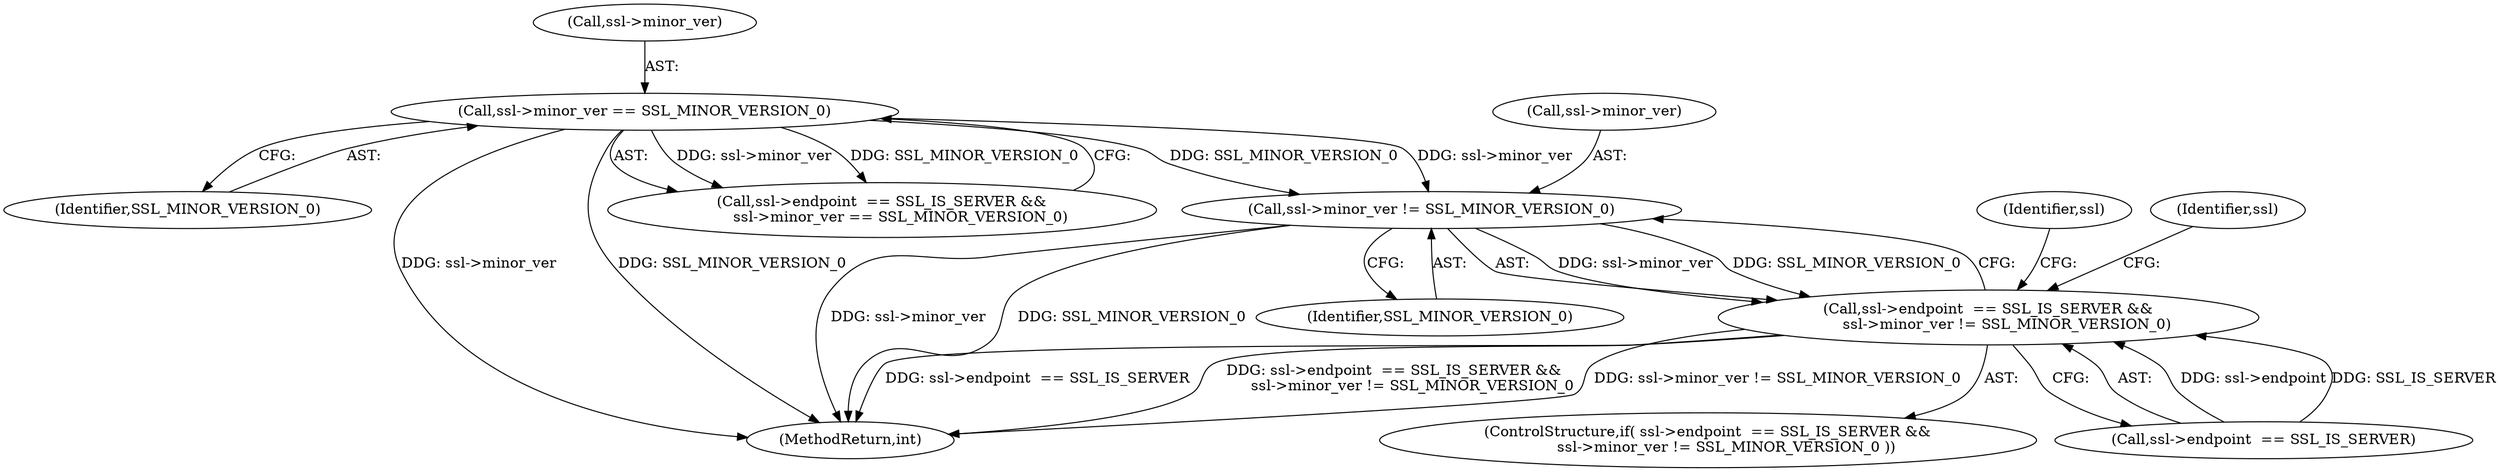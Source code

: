 digraph "0_polarssl_1922a4e6aade7b1d685af19d4d9339ddb5c02859@pointer" {
"1000224" [label="(Call,ssl->minor_ver != SSL_MINOR_VERSION_0)"];
"1000163" [label="(Call,ssl->minor_ver == SSL_MINOR_VERSION_0)"];
"1000218" [label="(Call,ssl->endpoint  == SSL_IS_SERVER &&\n        ssl->minor_ver != SSL_MINOR_VERSION_0)"];
"1000218" [label="(Call,ssl->endpoint  == SSL_IS_SERVER &&\n        ssl->minor_ver != SSL_MINOR_VERSION_0)"];
"1000167" [label="(Identifier,SSL_MINOR_VERSION_0)"];
"1000554" [label="(MethodReturn,int)"];
"1000234" [label="(Identifier,ssl)"];
"1000225" [label="(Call,ssl->minor_ver)"];
"1000164" [label="(Call,ssl->minor_ver)"];
"1000284" [label="(Identifier,ssl)"];
"1000224" [label="(Call,ssl->minor_ver != SSL_MINOR_VERSION_0)"];
"1000219" [label="(Call,ssl->endpoint  == SSL_IS_SERVER)"];
"1000217" [label="(ControlStructure,if( ssl->endpoint  == SSL_IS_SERVER &&\n        ssl->minor_ver != SSL_MINOR_VERSION_0 ))"];
"1000163" [label="(Call,ssl->minor_ver == SSL_MINOR_VERSION_0)"];
"1000228" [label="(Identifier,SSL_MINOR_VERSION_0)"];
"1000157" [label="(Call,ssl->endpoint  == SSL_IS_SERVER &&\n        ssl->minor_ver == SSL_MINOR_VERSION_0)"];
"1000224" -> "1000218"  [label="AST: "];
"1000224" -> "1000228"  [label="CFG: "];
"1000225" -> "1000224"  [label="AST: "];
"1000228" -> "1000224"  [label="AST: "];
"1000218" -> "1000224"  [label="CFG: "];
"1000224" -> "1000554"  [label="DDG: ssl->minor_ver"];
"1000224" -> "1000554"  [label="DDG: SSL_MINOR_VERSION_0"];
"1000224" -> "1000218"  [label="DDG: ssl->minor_ver"];
"1000224" -> "1000218"  [label="DDG: SSL_MINOR_VERSION_0"];
"1000163" -> "1000224"  [label="DDG: ssl->minor_ver"];
"1000163" -> "1000224"  [label="DDG: SSL_MINOR_VERSION_0"];
"1000163" -> "1000157"  [label="AST: "];
"1000163" -> "1000167"  [label="CFG: "];
"1000164" -> "1000163"  [label="AST: "];
"1000167" -> "1000163"  [label="AST: "];
"1000157" -> "1000163"  [label="CFG: "];
"1000163" -> "1000554"  [label="DDG: ssl->minor_ver"];
"1000163" -> "1000554"  [label="DDG: SSL_MINOR_VERSION_0"];
"1000163" -> "1000157"  [label="DDG: ssl->minor_ver"];
"1000163" -> "1000157"  [label="DDG: SSL_MINOR_VERSION_0"];
"1000218" -> "1000217"  [label="AST: "];
"1000218" -> "1000219"  [label="CFG: "];
"1000219" -> "1000218"  [label="AST: "];
"1000234" -> "1000218"  [label="CFG: "];
"1000284" -> "1000218"  [label="CFG: "];
"1000218" -> "1000554"  [label="DDG: ssl->endpoint  == SSL_IS_SERVER"];
"1000218" -> "1000554"  [label="DDG: ssl->endpoint  == SSL_IS_SERVER &&\n        ssl->minor_ver != SSL_MINOR_VERSION_0"];
"1000218" -> "1000554"  [label="DDG: ssl->minor_ver != SSL_MINOR_VERSION_0"];
"1000219" -> "1000218"  [label="DDG: ssl->endpoint"];
"1000219" -> "1000218"  [label="DDG: SSL_IS_SERVER"];
}
